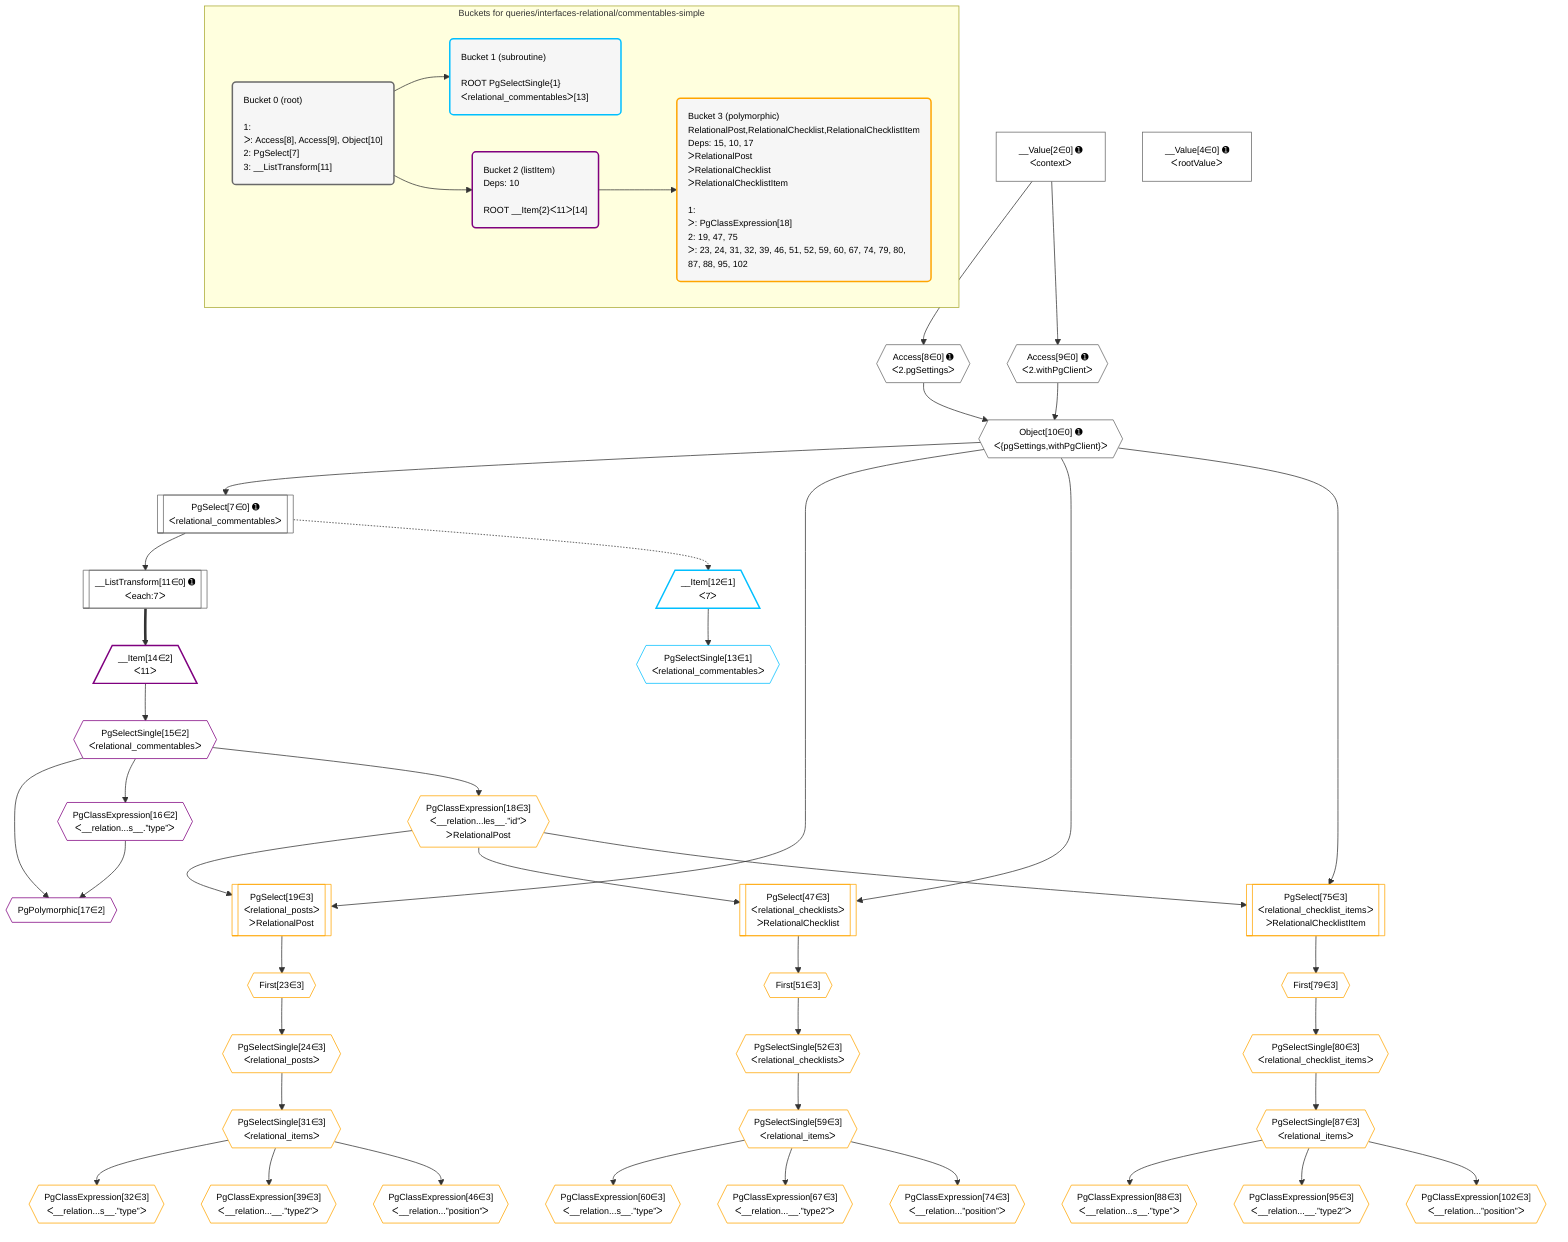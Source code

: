 %%{init: {'themeVariables': { 'fontSize': '12px'}}}%%
graph TD
    classDef path fill:#eee,stroke:#000,color:#000
    classDef plan fill:#fff,stroke-width:1px,color:#000
    classDef itemplan fill:#fff,stroke-width:2px,color:#000
    classDef unbatchedplan fill:#dff,stroke-width:1px,color:#000
    classDef sideeffectplan fill:#fcc,stroke-width:2px,color:#000
    classDef bucket fill:#f6f6f6,color:#000,stroke-width:2px,text-align:left


    %% plan dependencies
    Object10{{"Object[10∈0] ➊<br />ᐸ{pgSettings,withPgClient}ᐳ"}}:::plan
    Access8{{"Access[8∈0] ➊<br />ᐸ2.pgSettingsᐳ"}}:::plan
    Access9{{"Access[9∈0] ➊<br />ᐸ2.withPgClientᐳ"}}:::plan
    Access8 & Access9 --> Object10
    PgSelect7[["PgSelect[7∈0] ➊<br />ᐸrelational_commentablesᐳ"]]:::plan
    Object10 --> PgSelect7
    __Value2["__Value[2∈0] ➊<br />ᐸcontextᐳ"]:::plan
    __Value2 --> Access8
    __Value2 --> Access9
    __ListTransform11[["__ListTransform[11∈0] ➊<br />ᐸeach:7ᐳ"]]:::plan
    PgSelect7 --> __ListTransform11
    __Value4["__Value[4∈0] ➊<br />ᐸrootValueᐳ"]:::plan
    __Item12[/"__Item[12∈1]<br />ᐸ7ᐳ"\]:::itemplan
    PgSelect7 -.-> __Item12
    PgSelectSingle13{{"PgSelectSingle[13∈1]<br />ᐸrelational_commentablesᐳ"}}:::plan
    __Item12 --> PgSelectSingle13
    PgPolymorphic17{{"PgPolymorphic[17∈2]"}}:::plan
    PgSelectSingle15{{"PgSelectSingle[15∈2]<br />ᐸrelational_commentablesᐳ"}}:::plan
    PgClassExpression16{{"PgClassExpression[16∈2]<br />ᐸ__relation...s__.”type”ᐳ"}}:::plan
    PgSelectSingle15 & PgClassExpression16 --> PgPolymorphic17
    __Item14[/"__Item[14∈2]<br />ᐸ11ᐳ"\]:::itemplan
    __ListTransform11 ==> __Item14
    __Item14 --> PgSelectSingle15
    PgSelectSingle15 --> PgClassExpression16
    PgSelect19[["PgSelect[19∈3]<br />ᐸrelational_postsᐳ<br />ᐳRelationalPost"]]:::plan
    PgClassExpression18{{"PgClassExpression[18∈3]<br />ᐸ__relation...les__.”id”ᐳ<br />ᐳRelationalPost"}}:::plan
    Object10 & PgClassExpression18 --> PgSelect19
    PgSelect47[["PgSelect[47∈3]<br />ᐸrelational_checklistsᐳ<br />ᐳRelationalChecklist"]]:::plan
    Object10 & PgClassExpression18 --> PgSelect47
    PgSelect75[["PgSelect[75∈3]<br />ᐸrelational_checklist_itemsᐳ<br />ᐳRelationalChecklistItem"]]:::plan
    Object10 & PgClassExpression18 --> PgSelect75
    PgSelectSingle15 --> PgClassExpression18
    First23{{"First[23∈3]"}}:::plan
    PgSelect19 --> First23
    PgSelectSingle24{{"PgSelectSingle[24∈3]<br />ᐸrelational_postsᐳ"}}:::plan
    First23 --> PgSelectSingle24
    PgSelectSingle31{{"PgSelectSingle[31∈3]<br />ᐸrelational_itemsᐳ"}}:::plan
    PgSelectSingle24 --> PgSelectSingle31
    PgClassExpression32{{"PgClassExpression[32∈3]<br />ᐸ__relation...s__.”type”ᐳ"}}:::plan
    PgSelectSingle31 --> PgClassExpression32
    PgClassExpression39{{"PgClassExpression[39∈3]<br />ᐸ__relation...__.”type2”ᐳ"}}:::plan
    PgSelectSingle31 --> PgClassExpression39
    PgClassExpression46{{"PgClassExpression[46∈3]<br />ᐸ__relation...”position”ᐳ"}}:::plan
    PgSelectSingle31 --> PgClassExpression46
    First51{{"First[51∈3]"}}:::plan
    PgSelect47 --> First51
    PgSelectSingle52{{"PgSelectSingle[52∈3]<br />ᐸrelational_checklistsᐳ"}}:::plan
    First51 --> PgSelectSingle52
    PgSelectSingle59{{"PgSelectSingle[59∈3]<br />ᐸrelational_itemsᐳ"}}:::plan
    PgSelectSingle52 --> PgSelectSingle59
    PgClassExpression60{{"PgClassExpression[60∈3]<br />ᐸ__relation...s__.”type”ᐳ"}}:::plan
    PgSelectSingle59 --> PgClassExpression60
    PgClassExpression67{{"PgClassExpression[67∈3]<br />ᐸ__relation...__.”type2”ᐳ"}}:::plan
    PgSelectSingle59 --> PgClassExpression67
    PgClassExpression74{{"PgClassExpression[74∈3]<br />ᐸ__relation...”position”ᐳ"}}:::plan
    PgSelectSingle59 --> PgClassExpression74
    First79{{"First[79∈3]"}}:::plan
    PgSelect75 --> First79
    PgSelectSingle80{{"PgSelectSingle[80∈3]<br />ᐸrelational_checklist_itemsᐳ"}}:::plan
    First79 --> PgSelectSingle80
    PgSelectSingle87{{"PgSelectSingle[87∈3]<br />ᐸrelational_itemsᐳ"}}:::plan
    PgSelectSingle80 --> PgSelectSingle87
    PgClassExpression88{{"PgClassExpression[88∈3]<br />ᐸ__relation...s__.”type”ᐳ"}}:::plan
    PgSelectSingle87 --> PgClassExpression88
    PgClassExpression95{{"PgClassExpression[95∈3]<br />ᐸ__relation...__.”type2”ᐳ"}}:::plan
    PgSelectSingle87 --> PgClassExpression95
    PgClassExpression102{{"PgClassExpression[102∈3]<br />ᐸ__relation...”position”ᐳ"}}:::plan
    PgSelectSingle87 --> PgClassExpression102

    %% define steps

    subgraph "Buckets for queries/interfaces-relational/commentables-simple"
    Bucket0("Bucket 0 (root)<br /><br />1: <br />ᐳ: Access[8], Access[9], Object[10]<br />2: PgSelect[7]<br />3: __ListTransform[11]"):::bucket
    classDef bucket0 stroke:#696969
    class Bucket0,__Value2,__Value4,PgSelect7,Access8,Access9,Object10,__ListTransform11 bucket0
    Bucket1("Bucket 1 (subroutine)<br /><br />ROOT PgSelectSingle{1}ᐸrelational_commentablesᐳ[13]"):::bucket
    classDef bucket1 stroke:#00bfff
    class Bucket1,__Item12,PgSelectSingle13 bucket1
    Bucket2("Bucket 2 (listItem)<br />Deps: 10<br /><br />ROOT __Item{2}ᐸ11ᐳ[14]"):::bucket
    classDef bucket2 stroke:#7f007f
    class Bucket2,__Item14,PgSelectSingle15,PgClassExpression16,PgPolymorphic17 bucket2
    Bucket3("Bucket 3 (polymorphic)<br />RelationalPost,RelationalChecklist,RelationalChecklistItem<br />Deps: 15, 10, 17<br />ᐳRelationalPost<br />ᐳRelationalChecklist<br />ᐳRelationalChecklistItem<br /><br />1: <br />ᐳ: PgClassExpression[18]<br />2: 19, 47, 75<br />ᐳ: 23, 24, 31, 32, 39, 46, 51, 52, 59, 60, 67, 74, 79, 80, 87, 88, 95, 102"):::bucket
    classDef bucket3 stroke:#ffa500
    class Bucket3,PgClassExpression18,PgSelect19,First23,PgSelectSingle24,PgSelectSingle31,PgClassExpression32,PgClassExpression39,PgClassExpression46,PgSelect47,First51,PgSelectSingle52,PgSelectSingle59,PgClassExpression60,PgClassExpression67,PgClassExpression74,PgSelect75,First79,PgSelectSingle80,PgSelectSingle87,PgClassExpression88,PgClassExpression95,PgClassExpression102 bucket3
    Bucket0 --> Bucket1 & Bucket2
    Bucket2 --> Bucket3
    end